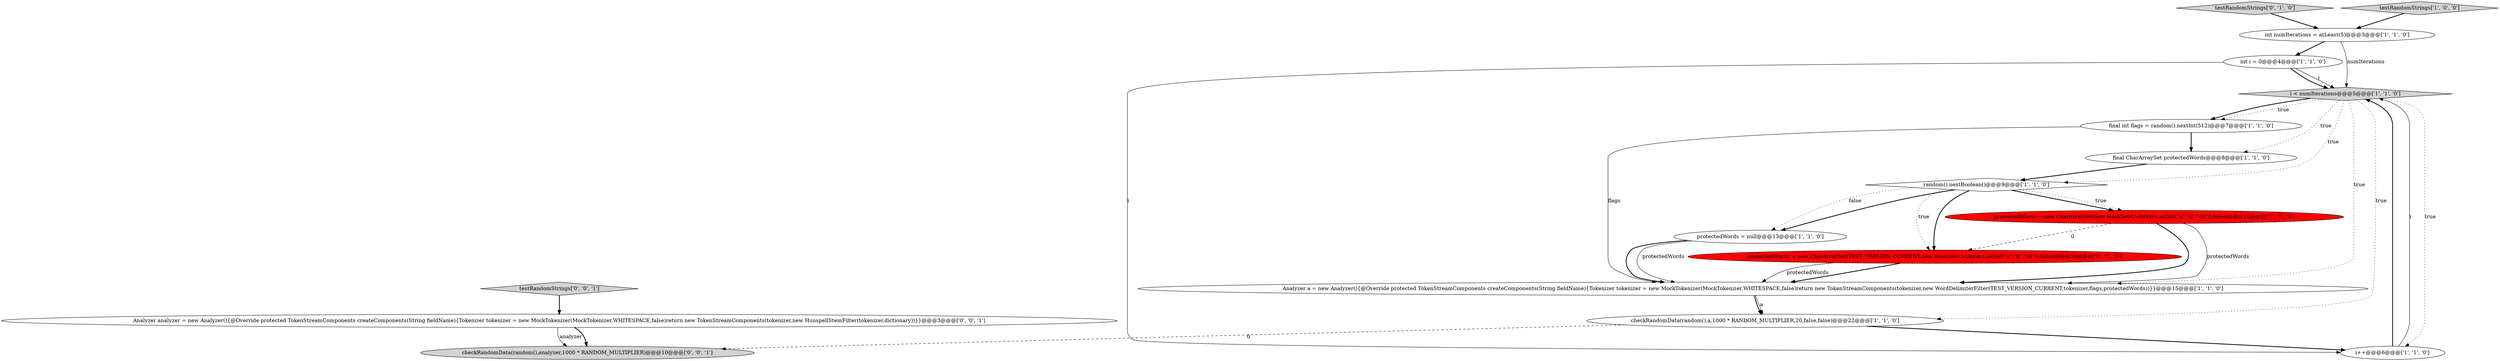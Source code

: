 digraph {
1 [style = filled, label = "int numIterations = atLeast(5)@@@3@@@['1', '1', '0']", fillcolor = white, shape = ellipse image = "AAA0AAABBB1BBB"];
11 [style = filled, label = "final CharArraySet protectedWords@@@8@@@['1', '1', '0']", fillcolor = white, shape = ellipse image = "AAA0AAABBB1BBB"];
12 [style = filled, label = "protectedWords = new CharArraySet(TEST_VERSION_CURRENT,new HashSet<>(Arrays.asList(\"a\",\"b\",\"cd\")),false)@@@10@@@['0', '1', '0']", fillcolor = red, shape = ellipse image = "AAA1AAABBB2BBB"];
5 [style = filled, label = "final int flags = random().nextInt(512)@@@7@@@['1', '1', '0']", fillcolor = white, shape = ellipse image = "AAA0AAABBB1BBB"];
6 [style = filled, label = "random().nextBoolean()@@@9@@@['1', '1', '0']", fillcolor = white, shape = diamond image = "AAA0AAABBB1BBB"];
4 [style = filled, label = "i < numIterations@@@5@@@['1', '1', '0']", fillcolor = lightgray, shape = diamond image = "AAA0AAABBB1BBB"];
0 [style = filled, label = "int i = 0@@@4@@@['1', '1', '0']", fillcolor = white, shape = ellipse image = "AAA0AAABBB1BBB"];
3 [style = filled, label = "protectedWords = new CharArraySet(new HashSet<>(Arrays.asList(\"a\",\"b\",\"cd\")),false)@@@10@@@['1', '0', '0']", fillcolor = red, shape = ellipse image = "AAA1AAABBB1BBB"];
14 [style = filled, label = "Analyzer analyzer = new Analyzer(){@Override protected TokenStreamComponents createComponents(String fieldName){Tokenizer tokenizer = new MockTokenizer(MockTokenizer.WHITESPACE,false)return new TokenStreamComponents(tokenizer,new HunspellStemFilter(tokenizer,dictionary))}}@@@3@@@['0', '0', '1']", fillcolor = white, shape = ellipse image = "AAA0AAABBB3BBB"];
7 [style = filled, label = "checkRandomData(random(),a,1000 * RANDOM_MULTIPLIER,20,false,false)@@@22@@@['1', '1', '0']", fillcolor = white, shape = ellipse image = "AAA0AAABBB1BBB"];
13 [style = filled, label = "testRandomStrings['0', '1', '0']", fillcolor = lightgray, shape = diamond image = "AAA0AAABBB2BBB"];
9 [style = filled, label = "protectedWords = null@@@13@@@['1', '1', '0']", fillcolor = white, shape = ellipse image = "AAA0AAABBB1BBB"];
2 [style = filled, label = "Analyzer a = new Analyzer(){@Override protected TokenStreamComponents createComponents(String fieldName){Tokenizer tokenizer = new MockTokenizer(MockTokenizer.WHITESPACE,false)return new TokenStreamComponents(tokenizer,new WordDelimiterFilter(TEST_VERSION_CURRENT,tokenizer,flags,protectedWords))}}@@@15@@@['1', '1', '0']", fillcolor = white, shape = ellipse image = "AAA0AAABBB1BBB"];
10 [style = filled, label = "testRandomStrings['1', '0', '0']", fillcolor = lightgray, shape = diamond image = "AAA0AAABBB1BBB"];
16 [style = filled, label = "testRandomStrings['0', '0', '1']", fillcolor = lightgray, shape = diamond image = "AAA0AAABBB3BBB"];
15 [style = filled, label = "checkRandomData(random(),analyzer,1000 * RANDOM_MULTIPLIER)@@@10@@@['0', '0', '1']", fillcolor = lightgray, shape = ellipse image = "AAA0AAABBB3BBB"];
8 [style = filled, label = "i++@@@6@@@['1', '1', '0']", fillcolor = white, shape = ellipse image = "AAA0AAABBB1BBB"];
4->6 [style = dotted, label="true"];
6->3 [style = bold, label=""];
4->5 [style = dotted, label="true"];
2->7 [style = solid, label="a"];
9->2 [style = bold, label=""];
11->6 [style = bold, label=""];
4->8 [style = dotted, label="true"];
4->11 [style = dotted, label="true"];
4->7 [style = dotted, label="true"];
6->9 [style = dotted, label="false"];
1->0 [style = bold, label=""];
0->4 [style = solid, label="i"];
1->4 [style = solid, label="numIterations"];
7->8 [style = bold, label=""];
13->1 [style = bold, label=""];
14->15 [style = solid, label="analyzer"];
12->2 [style = bold, label=""];
3->2 [style = solid, label="protectedWords"];
3->12 [style = dashed, label="0"];
3->2 [style = bold, label=""];
0->4 [style = bold, label=""];
12->2 [style = solid, label="protectedWords"];
9->2 [style = solid, label="protectedWords"];
0->8 [style = solid, label="i"];
7->15 [style = dashed, label="0"];
16->14 [style = bold, label=""];
14->15 [style = bold, label=""];
5->11 [style = bold, label=""];
6->12 [style = dotted, label="true"];
8->4 [style = bold, label=""];
2->7 [style = bold, label=""];
6->9 [style = bold, label=""];
6->3 [style = dotted, label="true"];
10->1 [style = bold, label=""];
5->2 [style = solid, label="flags"];
4->5 [style = bold, label=""];
8->4 [style = solid, label="i"];
4->2 [style = dotted, label="true"];
6->12 [style = bold, label=""];
}
